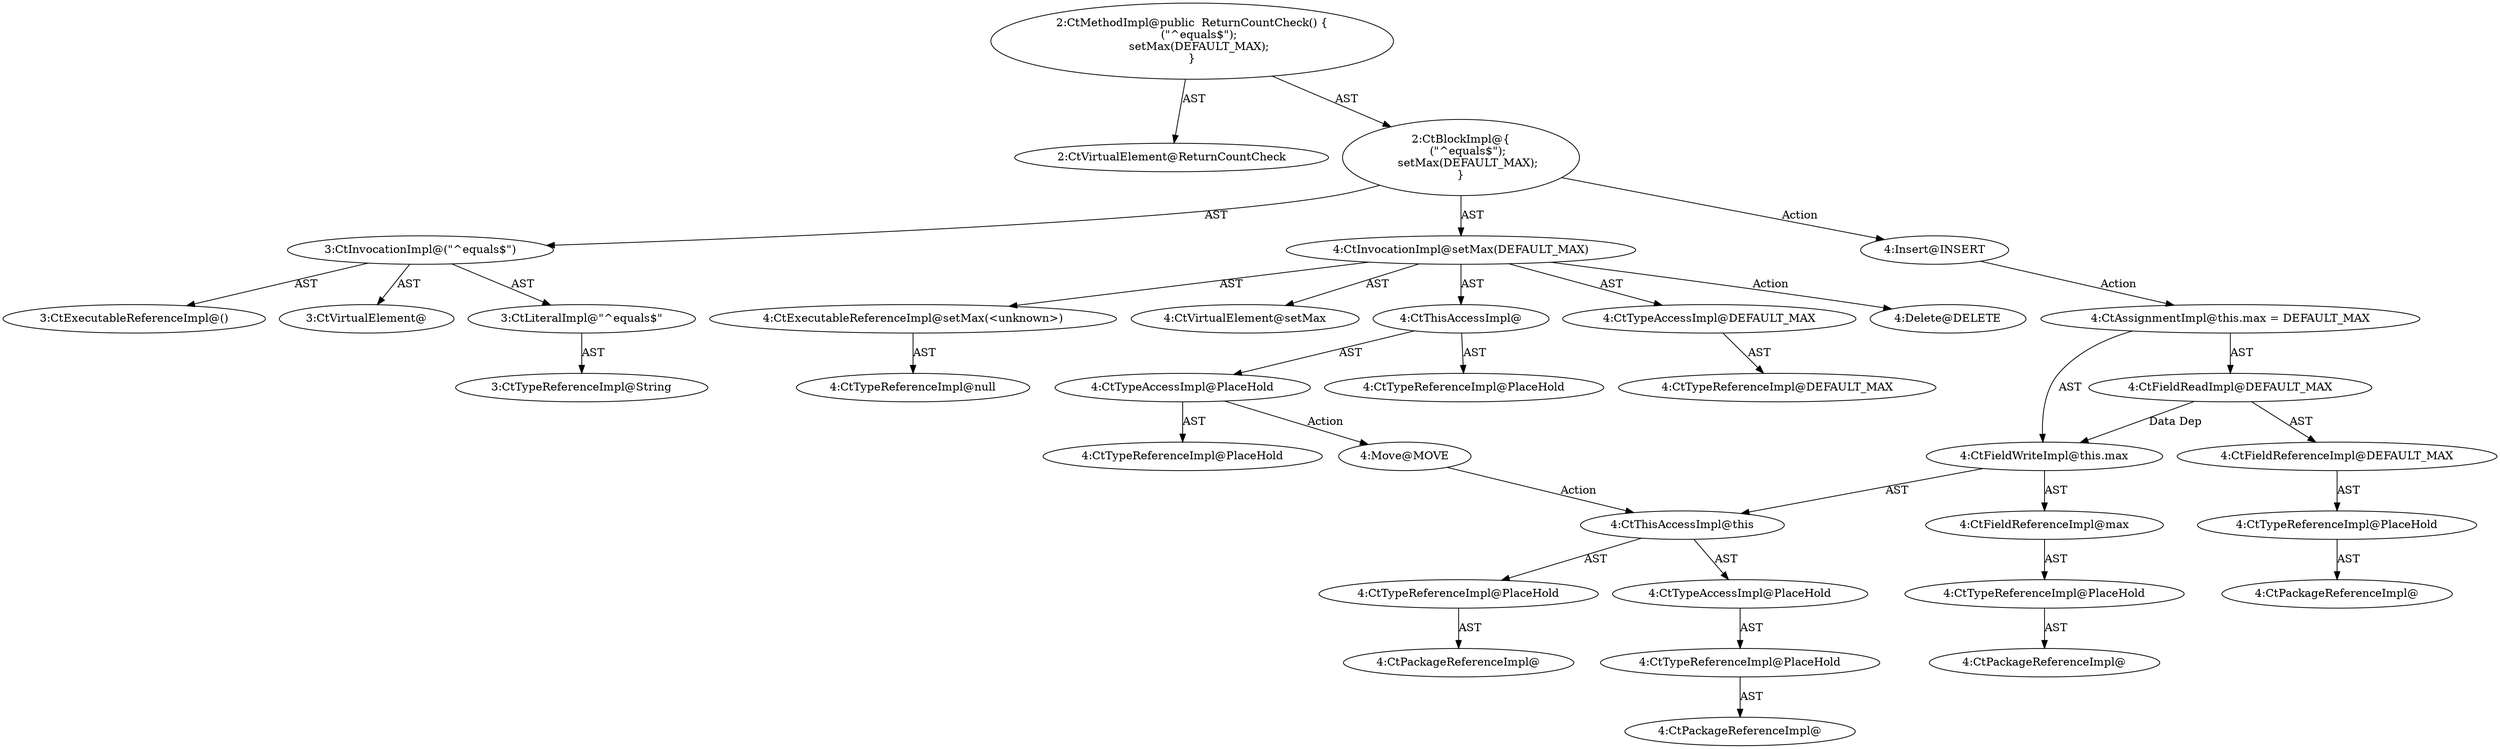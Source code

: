 digraph "ReturnCountCheck#?" {
0 [label="2:CtVirtualElement@ReturnCountCheck" shape=ellipse]
1 [label="3:CtExecutableReferenceImpl@()" shape=ellipse]
2 [label="3:CtVirtualElement@" shape=ellipse]
3 [label="3:CtLiteralImpl@\"^equals$\"" shape=ellipse]
4 [label="3:CtTypeReferenceImpl@String" shape=ellipse]
5 [label="3:CtInvocationImpl@(\"^equals$\")" shape=ellipse]
6 [label="4:CtExecutableReferenceImpl@setMax(<unknown>)" shape=ellipse]
7 [label="4:CtTypeReferenceImpl@null" shape=ellipse]
8 [label="4:CtVirtualElement@setMax" shape=ellipse]
9 [label="4:CtTypeAccessImpl@PlaceHold" shape=ellipse]
10 [label="4:CtTypeReferenceImpl@PlaceHold" shape=ellipse]
11 [label="4:CtThisAccessImpl@" shape=ellipse]
12 [label="4:CtTypeReferenceImpl@PlaceHold" shape=ellipse]
13 [label="4:CtTypeAccessImpl@DEFAULT_MAX" shape=ellipse]
14 [label="4:CtTypeReferenceImpl@DEFAULT_MAX" shape=ellipse]
15 [label="4:CtInvocationImpl@setMax(DEFAULT_MAX)" shape=ellipse]
16 [label="2:CtBlockImpl@\{
    (\"^equals$\");
    setMax(DEFAULT_MAX);
\}" shape=ellipse]
17 [label="2:CtMethodImpl@public  ReturnCountCheck() \{
    (\"^equals$\");
    setMax(DEFAULT_MAX);
\}" shape=ellipse]
18 [label="4:Delete@DELETE" shape=ellipse]
19 [label="4:Insert@INSERT" shape=ellipse]
20 [label="4:CtPackageReferenceImpl@" shape=ellipse]
21 [label="4:CtTypeReferenceImpl@PlaceHold" shape=ellipse]
22 [label="4:CtPackageReferenceImpl@" shape=ellipse]
23 [label="4:CtTypeReferenceImpl@PlaceHold" shape=ellipse]
24 [label="4:CtTypeAccessImpl@PlaceHold" shape=ellipse]
25 [label="4:CtThisAccessImpl@this" shape=ellipse]
26 [label="4:CtPackageReferenceImpl@" shape=ellipse]
27 [label="4:CtTypeReferenceImpl@PlaceHold" shape=ellipse]
28 [label="4:CtFieldReferenceImpl@max" shape=ellipse]
29 [label="4:CtFieldWriteImpl@this.max" shape=ellipse]
30 [label="4:CtPackageReferenceImpl@" shape=ellipse]
31 [label="4:CtTypeReferenceImpl@PlaceHold" shape=ellipse]
32 [label="4:CtFieldReferenceImpl@DEFAULT_MAX" shape=ellipse]
33 [label="4:CtFieldReadImpl@DEFAULT_MAX" shape=ellipse]
34 [label="4:CtAssignmentImpl@this.max = DEFAULT_MAX" shape=ellipse]
35 [label="4:Move@MOVE" shape=ellipse]
3 -> 4 [label="AST"];
5 -> 2 [label="AST"];
5 -> 1 [label="AST"];
5 -> 3 [label="AST"];
6 -> 7 [label="AST"];
9 -> 10 [label="AST"];
9 -> 35 [label="Action"];
11 -> 12 [label="AST"];
11 -> 9 [label="AST"];
13 -> 14 [label="AST"];
15 -> 8 [label="AST"];
15 -> 11 [label="AST"];
15 -> 6 [label="AST"];
15 -> 13 [label="AST"];
15 -> 18 [label="Action"];
16 -> 5 [label="AST"];
16 -> 15 [label="AST"];
16 -> 19 [label="Action"];
17 -> 0 [label="AST"];
17 -> 16 [label="AST"];
19 -> 34 [label="Action"];
21 -> 20 [label="AST"];
23 -> 22 [label="AST"];
24 -> 23 [label="AST"];
25 -> 21 [label="AST"];
25 -> 24 [label="AST"];
27 -> 26 [label="AST"];
28 -> 27 [label="AST"];
29 -> 25 [label="AST"];
29 -> 28 [label="AST"];
31 -> 30 [label="AST"];
32 -> 31 [label="AST"];
33 -> 32 [label="AST"];
33 -> 29 [label="Data Dep"];
34 -> 29 [label="AST"];
34 -> 33 [label="AST"];
35 -> 25 [label="Action"];
}